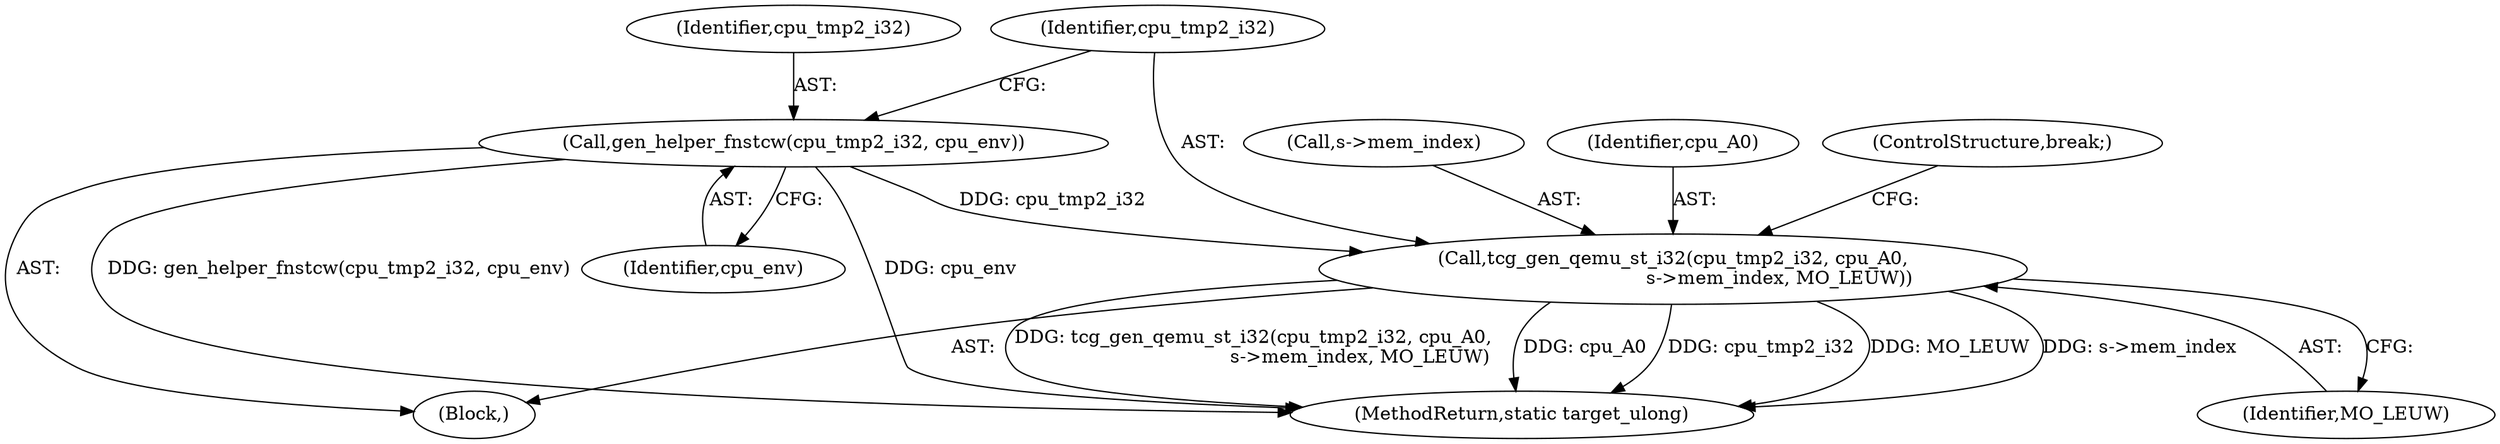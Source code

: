 digraph "0_qemu_30663fd26c0307e414622c7a8607fbc04f92ec14@pointer" {
"1004768" [label="(Call,tcg_gen_qemu_st_i32(cpu_tmp2_i32, cpu_A0,\n                                    s->mem_index, MO_LEUW))"];
"1004765" [label="(Call,gen_helper_fnstcw(cpu_tmp2_i32, cpu_env))"];
"1004767" [label="(Identifier,cpu_env)"];
"1011840" [label="(MethodReturn,static target_ulong)"];
"1004768" [label="(Call,tcg_gen_qemu_st_i32(cpu_tmp2_i32, cpu_A0,\n                                    s->mem_index, MO_LEUW))"];
"1004774" [label="(Identifier,MO_LEUW)"];
"1004771" [label="(Call,s->mem_index)"];
"1004765" [label="(Call,gen_helper_fnstcw(cpu_tmp2_i32, cpu_env))"];
"1004770" [label="(Identifier,cpu_A0)"];
"1004480" [label="(Block,)"];
"1004769" [label="(Identifier,cpu_tmp2_i32)"];
"1004775" [label="(ControlStructure,break;)"];
"1004766" [label="(Identifier,cpu_tmp2_i32)"];
"1004768" -> "1004480"  [label="AST: "];
"1004768" -> "1004774"  [label="CFG: "];
"1004769" -> "1004768"  [label="AST: "];
"1004770" -> "1004768"  [label="AST: "];
"1004771" -> "1004768"  [label="AST: "];
"1004774" -> "1004768"  [label="AST: "];
"1004775" -> "1004768"  [label="CFG: "];
"1004768" -> "1011840"  [label="DDG: tcg_gen_qemu_st_i32(cpu_tmp2_i32, cpu_A0,\n                                    s->mem_index, MO_LEUW)"];
"1004768" -> "1011840"  [label="DDG: cpu_A0"];
"1004768" -> "1011840"  [label="DDG: cpu_tmp2_i32"];
"1004768" -> "1011840"  [label="DDG: MO_LEUW"];
"1004768" -> "1011840"  [label="DDG: s->mem_index"];
"1004765" -> "1004768"  [label="DDG: cpu_tmp2_i32"];
"1004765" -> "1004480"  [label="AST: "];
"1004765" -> "1004767"  [label="CFG: "];
"1004766" -> "1004765"  [label="AST: "];
"1004767" -> "1004765"  [label="AST: "];
"1004769" -> "1004765"  [label="CFG: "];
"1004765" -> "1011840"  [label="DDG: gen_helper_fnstcw(cpu_tmp2_i32, cpu_env)"];
"1004765" -> "1011840"  [label="DDG: cpu_env"];
}
